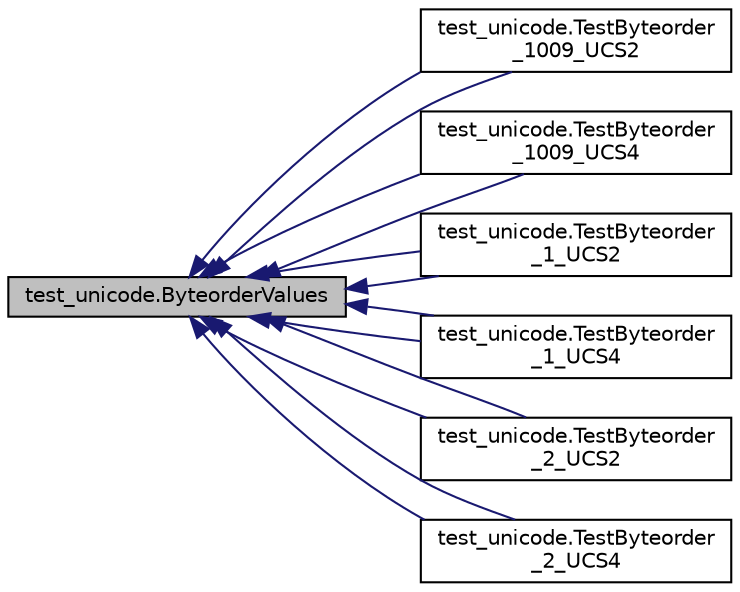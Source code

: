 digraph "test_unicode.ByteorderValues"
{
 // LATEX_PDF_SIZE
  edge [fontname="Helvetica",fontsize="10",labelfontname="Helvetica",labelfontsize="10"];
  node [fontname="Helvetica",fontsize="10",shape=record];
  rankdir="LR";
  Node1 [label="test_unicode.ByteorderValues",height=0.2,width=0.4,color="black", fillcolor="grey75", style="filled", fontcolor="black",tooltip=" "];
  Node1 -> Node2 [dir="back",color="midnightblue",fontsize="10",style="solid",fontname="Helvetica"];
  Node2 [label="test_unicode.TestByteorder\l_1009_UCS2",height=0.2,width=0.4,color="black", fillcolor="white", style="filled",URL="$classtest__unicode_1_1TestByteorder__1009__UCS2.html",tooltip=" "];
  Node1 -> Node2 [dir="back",color="midnightblue",fontsize="10",style="solid",fontname="Helvetica"];
  Node1 -> Node3 [dir="back",color="midnightblue",fontsize="10",style="solid",fontname="Helvetica"];
  Node3 [label="test_unicode.TestByteorder\l_1009_UCS4",height=0.2,width=0.4,color="black", fillcolor="white", style="filled",URL="$classtest__unicode_1_1TestByteorder__1009__UCS4.html",tooltip=" "];
  Node1 -> Node3 [dir="back",color="midnightblue",fontsize="10",style="solid",fontname="Helvetica"];
  Node1 -> Node4 [dir="back",color="midnightblue",fontsize="10",style="solid",fontname="Helvetica"];
  Node4 [label="test_unicode.TestByteorder\l_1_UCS2",height=0.2,width=0.4,color="black", fillcolor="white", style="filled",URL="$classtest__unicode_1_1TestByteorder__1__UCS2.html",tooltip=" "];
  Node1 -> Node4 [dir="back",color="midnightblue",fontsize="10",style="solid",fontname="Helvetica"];
  Node1 -> Node5 [dir="back",color="midnightblue",fontsize="10",style="solid",fontname="Helvetica"];
  Node5 [label="test_unicode.TestByteorder\l_1_UCS4",height=0.2,width=0.4,color="black", fillcolor="white", style="filled",URL="$classtest__unicode_1_1TestByteorder__1__UCS4.html",tooltip=" "];
  Node1 -> Node5 [dir="back",color="midnightblue",fontsize="10",style="solid",fontname="Helvetica"];
  Node1 -> Node6 [dir="back",color="midnightblue",fontsize="10",style="solid",fontname="Helvetica"];
  Node6 [label="test_unicode.TestByteorder\l_2_UCS2",height=0.2,width=0.4,color="black", fillcolor="white", style="filled",URL="$classtest__unicode_1_1TestByteorder__2__UCS2.html",tooltip=" "];
  Node1 -> Node6 [dir="back",color="midnightblue",fontsize="10",style="solid",fontname="Helvetica"];
  Node1 -> Node7 [dir="back",color="midnightblue",fontsize="10",style="solid",fontname="Helvetica"];
  Node7 [label="test_unicode.TestByteorder\l_2_UCS4",height=0.2,width=0.4,color="black", fillcolor="white", style="filled",URL="$classtest__unicode_1_1TestByteorder__2__UCS4.html",tooltip=" "];
  Node1 -> Node7 [dir="back",color="midnightblue",fontsize="10",style="solid",fontname="Helvetica"];
}

